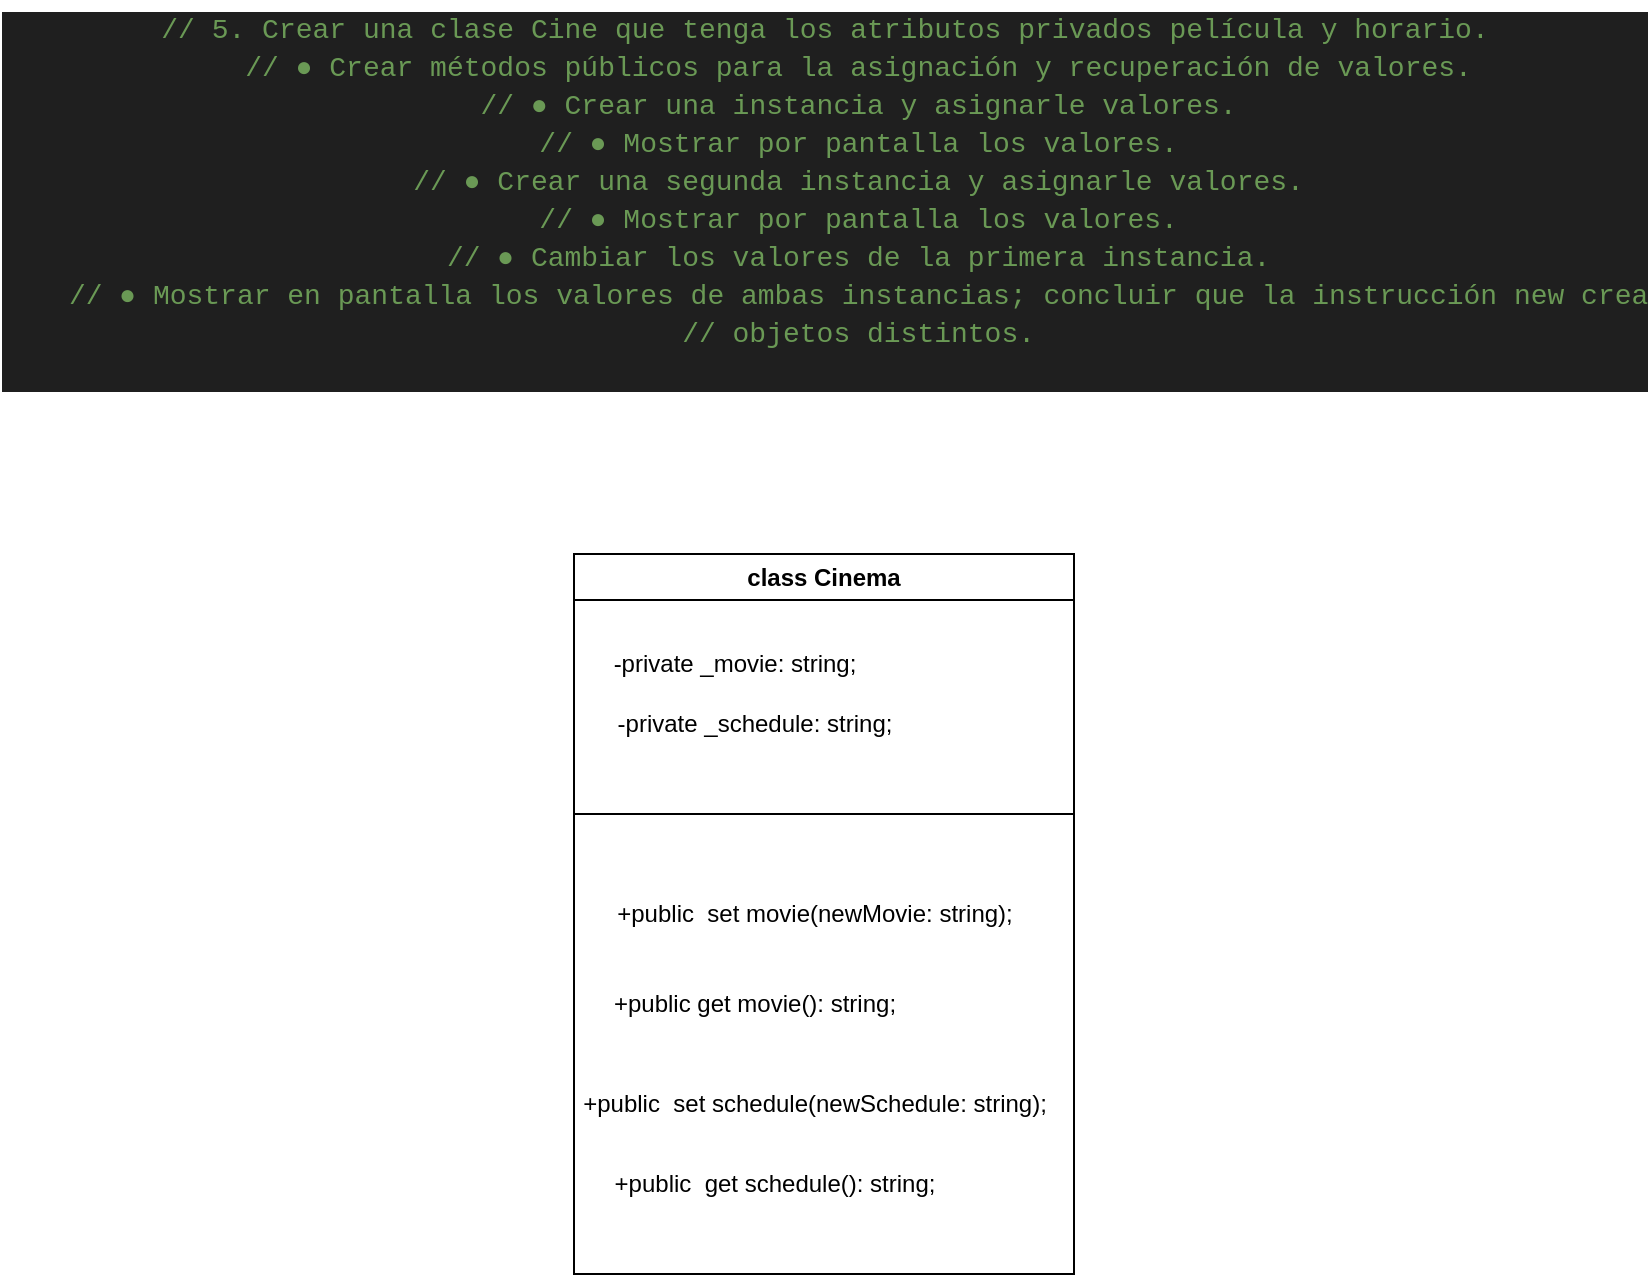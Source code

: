 <mxfile>
    <diagram id="ekXuNp4eFIwUfZkSgztQ" name="Page-1">
        <mxGraphModel dx="1518" dy="1663" grid="1" gridSize="10" guides="1" tooltips="1" connect="1" arrows="1" fold="1" page="1" pageScale="1" pageWidth="850" pageHeight="1100" math="0" shadow="0">
            <root>
                <mxCell id="0"/>
                <mxCell id="1" parent="0"/>
                <mxCell id="2" value="&lt;div style=&quot;color: rgb(204, 204, 204); background-color: rgb(31, 31, 31); font-family: Consolas, &amp;quot;Courier New&amp;quot;, monospace; font-size: 14px; line-height: 19px; white-space-collapse: preserve;&quot;&gt;&lt;div style=&quot;color: rgb(204, 204, 204); line-height: 19px;&quot;&gt;&lt;div&gt;&lt;span style=&quot;color: #6a9955;&quot;&gt;// 5. Crear una clase Cine que tenga los atributos privados película y horario.&lt;/span&gt;&lt;/div&gt;&lt;div&gt;&lt;span style=&quot;color: #cccccc;&quot;&gt;&amp;nbsp; &amp;nbsp; &lt;/span&gt;&lt;span style=&quot;color: #6a9955;&quot;&gt;// ● Crear métodos públicos para la asignación y recuperación de valores.&lt;/span&gt;&lt;/div&gt;&lt;div&gt;&lt;span style=&quot;color: #cccccc;&quot;&gt;&amp;nbsp; &amp;nbsp; &lt;/span&gt;&lt;span style=&quot;color: #6a9955;&quot;&gt;// ● Crear una instancia y asignarle valores.&lt;/span&gt;&lt;/div&gt;&lt;div&gt;&lt;span style=&quot;color: #cccccc;&quot;&gt;&amp;nbsp; &amp;nbsp; &lt;/span&gt;&lt;span style=&quot;color: #6a9955;&quot;&gt;// ● Mostrar por pantalla los valores.&lt;/span&gt;&lt;/div&gt;&lt;div&gt;&lt;span style=&quot;color: #cccccc;&quot;&gt;&amp;nbsp; &amp;nbsp; &lt;/span&gt;&lt;span style=&quot;color: #6a9955;&quot;&gt;// ● Crear una segunda instancia y asignarle valores.&lt;/span&gt;&lt;/div&gt;&lt;div&gt;&lt;span style=&quot;color: #cccccc;&quot;&gt;&amp;nbsp; &amp;nbsp; &lt;/span&gt;&lt;span style=&quot;color: #6a9955;&quot;&gt;// ● Mostrar por pantalla los valores.&lt;/span&gt;&lt;/div&gt;&lt;div&gt;&lt;span style=&quot;color: #cccccc;&quot;&gt;&amp;nbsp; &amp;nbsp; &lt;/span&gt;&lt;span style=&quot;color: #6a9955;&quot;&gt;// ● Cambiar los valores de la primera instancia.&lt;/span&gt;&lt;/div&gt;&lt;div&gt;&lt;span style=&quot;color: #cccccc;&quot;&gt;&amp;nbsp; &amp;nbsp; &lt;/span&gt;&lt;span style=&quot;color: #6a9955;&quot;&gt;// ● Mostrar en pantalla los valores de ambas instancias; concluir que la instrucción new crea&lt;/span&gt;&lt;/div&gt;&lt;div&gt;&lt;span style=&quot;color: #cccccc;&quot;&gt;&amp;nbsp; &amp;nbsp; &lt;/span&gt;&lt;span style=&quot;color: #6a9955;&quot;&gt;// objetos distintos.&lt;/span&gt;&lt;/div&gt;&lt;br&gt;&lt;/div&gt;&lt;/div&gt;" style="text;html=1;align=center;verticalAlign=middle;resizable=0;points=[];autosize=1;strokeColor=none;fillColor=none;" vertex="1" parent="1">
                    <mxGeometry x="-140" y="-47" width="780" height="200" as="geometry"/>
                </mxCell>
                <mxCell id="3" value="class Cinema" style="swimlane;whiteSpace=wrap;html=1;" vertex="1" parent="1">
                    <mxGeometry x="125" y="230" width="250" height="360" as="geometry"/>
                </mxCell>
                <mxCell id="4" value="-private _movie: string;" style="text;html=1;align=center;verticalAlign=middle;resizable=0;points=[];autosize=1;strokeColor=none;fillColor=none;" vertex="1" parent="3">
                    <mxGeometry x="10" y="40" width="140" height="30" as="geometry"/>
                </mxCell>
                <mxCell id="5" value="-private _schedule: string;" style="text;html=1;align=center;verticalAlign=middle;resizable=0;points=[];autosize=1;strokeColor=none;fillColor=none;" vertex="1" parent="3">
                    <mxGeometry x="10" y="70" width="160" height="30" as="geometry"/>
                </mxCell>
                <mxCell id="6" value="+public&amp;nbsp; set movie(newMovie: string);" style="text;html=1;align=center;verticalAlign=middle;resizable=0;points=[];autosize=1;strokeColor=none;fillColor=none;" vertex="1" parent="3">
                    <mxGeometry x="10" y="165" width="220" height="30" as="geometry"/>
                </mxCell>
                <mxCell id="7" value="+public get movie(): string;" style="text;html=1;align=center;verticalAlign=middle;resizable=0;points=[];autosize=1;strokeColor=none;fillColor=none;" vertex="1" parent="3">
                    <mxGeometry x="10" y="210" width="160" height="30" as="geometry"/>
                </mxCell>
                <mxCell id="8" value="+public&amp;nbsp; set schedule(newSchedule: string);" style="text;html=1;align=center;verticalAlign=middle;resizable=0;points=[];autosize=1;strokeColor=none;fillColor=none;" vertex="1" parent="3">
                    <mxGeometry x="-10" y="260" width="260" height="30" as="geometry"/>
                </mxCell>
                <mxCell id="9" value="+public&amp;nbsp; get schedule(): string;" style="text;html=1;align=center;verticalAlign=middle;resizable=0;points=[];autosize=1;strokeColor=none;fillColor=none;" vertex="1" parent="3">
                    <mxGeometry x="10" y="300" width="180" height="30" as="geometry"/>
                </mxCell>
                <mxCell id="10" value="" style="endArrow=none;html=1;" edge="1" parent="3">
                    <mxGeometry width="50" height="50" relative="1" as="geometry">
                        <mxPoint y="130" as="sourcePoint"/>
                        <mxPoint x="250" y="130" as="targetPoint"/>
                    </mxGeometry>
                </mxCell>
            </root>
        </mxGraphModel>
    </diagram>
</mxfile>